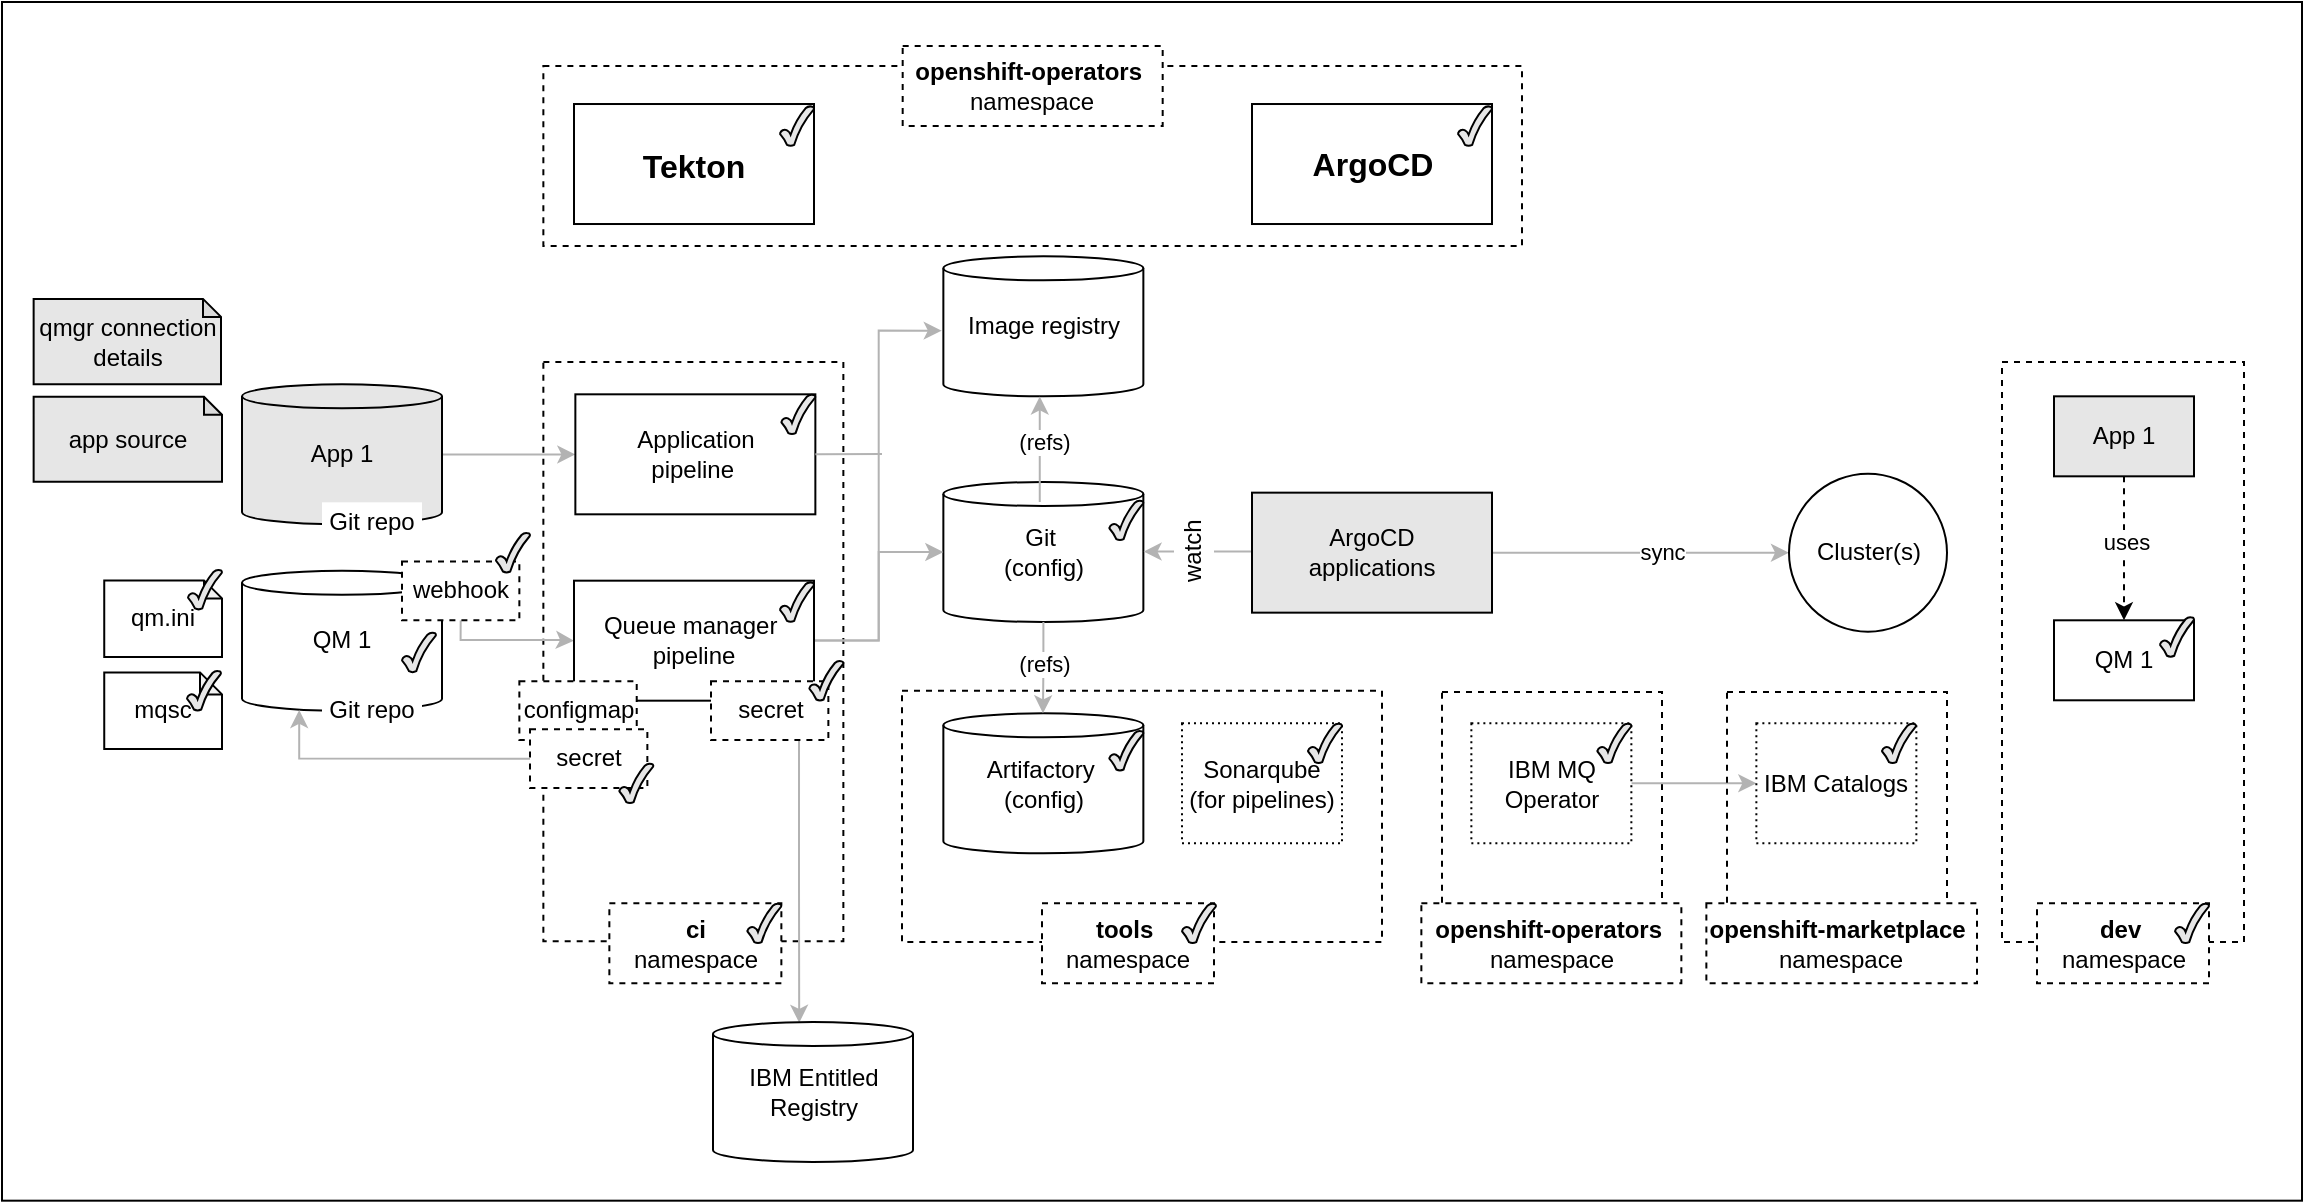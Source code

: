 <mxfile version="16.6.6" type="device"><diagram id="UTinChKDrVvf448LVd9W" name="Page-1"><mxGraphModel dx="119" dy="557" grid="1" gridSize="10" guides="1" tooltips="1" connect="1" arrows="1" fold="1" page="1" pageScale="1" pageWidth="827" pageHeight="1169" math="0" shadow="0"><root><mxCell id="0"/><mxCell id="1" parent="0"/><mxCell id="7EbdtZ1wX-9lele891Sm-1" value="" style="rounded=0;whiteSpace=wrap;html=1;strokeWidth=1;fillColor=none;labelBorderColor=none;labelBackgroundColor=#E6E6E6;" parent="1" vertex="1"><mxGeometry x="1310" y="700" width="1150" height="599.34" as="geometry"/></mxCell><mxCell id="pC6Pr4sY8DL3rVnmXE86-1" value="" style="rounded=0;whiteSpace=wrap;html=1;fillColor=none;dashed=1;" parent="1" vertex="1"><mxGeometry x="1580.68" y="732" width="489.32" height="90" as="geometry"/></mxCell><mxCell id="nMPC3mPah6r8PmS-MzH5-1" value="" style="rounded=0;whiteSpace=wrap;html=1;fillColor=none;dashed=1;" parent="1" vertex="1"><mxGeometry x="1760" y="1044.33" width="240" height="125.67" as="geometry"/></mxCell><mxCell id="NAWqDlOEye6jGbW9zt98-1" value="" style="rounded=0;whiteSpace=wrap;html=1;strokeWidth=1;fontSize=12;fontColor=#000000;fillColor=none;" parent="1" vertex="1"><mxGeometry x="1596" y="751.01" width="120" height="60" as="geometry"/></mxCell><mxCell id="NAWqDlOEye6jGbW9zt98-2" value="" style="rounded=0;whiteSpace=wrap;html=1;strokeWidth=1;fontSize=12;fontColor=#000000;fillColor=none;" parent="1" vertex="1"><mxGeometry x="1935" y="751.01" width="120" height="60" as="geometry"/></mxCell><mxCell id="Jk9uCM5dDqmdFH6WGkGJ-2" value="" style="rounded=0;whiteSpace=wrap;html=1;fillColor=none;dashed=1;" parent="1" vertex="1"><mxGeometry x="1580.68" y="880" width="150" height="289.66" as="geometry"/></mxCell><mxCell id="Jk9uCM5dDqmdFH6WGkGJ-3" value="" style="rounded=0;whiteSpace=wrap;html=1;fillColor=none;dashed=1;" parent="1" vertex="1"><mxGeometry x="2310" y="880" width="121" height="290" as="geometry"/></mxCell><mxCell id="7EbdtZ1wX-9lele891Sm-3" value="Image registry" style="shape=cylinder2;whiteSpace=wrap;html=1;boundedLbl=1;backgroundOutline=1;size=6.0;strokeWidth=1;fillColor=#ffffff;fontSize=12;fontColor=#000000;" parent="1" vertex="1"><mxGeometry x="1780.68" y="827.16" width="100" height="70" as="geometry"/></mxCell><mxCell id="7EbdtZ1wX-9lele891Sm-4" style="edgeStyle=orthogonalEdgeStyle;rounded=0;orthogonalLoop=1;jettySize=auto;html=1;entryX=-0.008;entryY=0.531;entryDx=0;entryDy=0;entryPerimeter=0;strokeColor=#B3B3B3;fontSize=12;fontColor=#000000;" parent="1" source="7EbdtZ1wX-9lele891Sm-2" target="7EbdtZ1wX-9lele891Sm-3" edge="1"><mxGeometry relative="1" as="geometry"/></mxCell><mxCell id="7EbdtZ1wX-9lele891Sm-5" value="Git&amp;nbsp;&lt;br&gt;(config)" style="shape=cylinder2;whiteSpace=wrap;html=1;boundedLbl=1;backgroundOutline=1;size=6.0;strokeWidth=1;fontSize=12;fontColor=#000000;fillColor=none;" parent="1" vertex="1"><mxGeometry x="1780.68" y="940.0" width="100" height="70" as="geometry"/></mxCell><mxCell id="7EbdtZ1wX-9lele891Sm-6" style="edgeStyle=orthogonalEdgeStyle;rounded=0;orthogonalLoop=1;jettySize=auto;html=1;strokeColor=#B3B3B3;fontSize=12;fontColor=#000000;" parent="1" source="7EbdtZ1wX-9lele891Sm-2" target="7EbdtZ1wX-9lele891Sm-5" edge="1"><mxGeometry relative="1" as="geometry"/></mxCell><mxCell id="7EbdtZ1wX-9lele891Sm-7" style="edgeStyle=orthogonalEdgeStyle;rounded=0;orthogonalLoop=1;jettySize=auto;html=1;strokeColor=#B3B3B3;fontSize=12;fontColor=#000000;entryX=1.001;entryY=0.497;entryDx=0;entryDy=0;entryPerimeter=0;" parent="1" source="7EbdtZ1wX-9lele891Sm-9" target="7EbdtZ1wX-9lele891Sm-5" edge="1"><mxGeometry relative="1" as="geometry"><mxPoint x="1870" y="975" as="targetPoint"/><Array as="points"><mxPoint x="1888" y="975"/></Array></mxGeometry></mxCell><mxCell id="uUtcWR_pwqHPvkWtNcrW-5" style="edgeStyle=orthogonalEdgeStyle;rounded=0;orthogonalLoop=1;jettySize=auto;html=1;strokeColor=#B3B3B3;" parent="1" source="7EbdtZ1wX-9lele891Sm-9" target="7EbdtZ1wX-9lele891Sm-10" edge="1"><mxGeometry relative="1" as="geometry"/></mxCell><mxCell id="uUtcWR_pwqHPvkWtNcrW-6" value="sync" style="edgeLabel;html=1;align=center;verticalAlign=middle;resizable=0;points=[];" parent="uUtcWR_pwqHPvkWtNcrW-5" vertex="1" connectable="0"><mxGeometry x="0.232" y="-1" relative="1" as="geometry"><mxPoint x="-6.39" y="-2" as="offset"/></mxGeometry></mxCell><mxCell id="7EbdtZ1wX-9lele891Sm-9" value="ArgoCD&lt;br&gt;applications" style="rounded=0;whiteSpace=wrap;html=1;strokeWidth=1;fontSize=12;fontColor=#000000;fillColor=#E6E6E6;" parent="1" vertex="1"><mxGeometry x="1935" y="945.33" width="120" height="60" as="geometry"/></mxCell><mxCell id="7EbdtZ1wX-9lele891Sm-10" value="Cluster(s)" style="ellipse;whiteSpace=wrap;html=1;aspect=fixed;strokeWidth=1;fillColor=#ffffff;fontSize=12;fontColor=#000000;" parent="1" vertex="1"><mxGeometry x="2203.5" y="935.83" width="79" height="79" as="geometry"/></mxCell><mxCell id="7EbdtZ1wX-9lele891Sm-12" value="Tekton" style="text;html=1;strokeColor=none;align=center;verticalAlign=middle;whiteSpace=wrap;rounded=0;fontSize=16;fontColor=#000000;fontStyle=1;" parent="1" vertex="1"><mxGeometry x="1635.68" y="772" width="40" height="20" as="geometry"/></mxCell><mxCell id="7EbdtZ1wX-9lele891Sm-13" value="ArgoCD" style="text;html=1;strokeColor=none;align=center;verticalAlign=middle;whiteSpace=wrap;rounded=0;fontSize=16;fontColor=#000000;fontStyle=1;" parent="1" vertex="1"><mxGeometry x="1950.75" y="771.01" width="88.5" height="20" as="geometry"/></mxCell><mxCell id="7EbdtZ1wX-9lele891Sm-15" value="Artifactory&amp;nbsp;&lt;br&gt;(config)" style="shape=cylinder2;whiteSpace=wrap;html=1;boundedLbl=1;backgroundOutline=1;size=6.0;strokeWidth=1;fontSize=12;fontColor=#000000;labelBackgroundColor=none;fillColor=none;" parent="1" vertex="1"><mxGeometry x="1780.68" y="1055.66" width="100" height="70" as="geometry"/></mxCell><mxCell id="7EbdtZ1wX-9lele891Sm-17" style="edgeStyle=orthogonalEdgeStyle;rounded=0;orthogonalLoop=1;jettySize=auto;html=1;startArrow=none;endArrow=classic;strokeColor=#B3B3B3;fontFamily=Helvetica;fontColor=#000000;fontSize=12;endFill=1;entryX=0.498;entryY=0;entryDx=0;entryDy=0;entryPerimeter=0;" parent="1" source="7EbdtZ1wX-9lele891Sm-5" target="7EbdtZ1wX-9lele891Sm-15" edge="1"><mxGeometry relative="1" as="geometry"><mxPoint x="1830.68" y="1045.66" as="targetPoint"/></mxGeometry></mxCell><mxCell id="7EbdtZ1wX-9lele891Sm-18" value="&amp;nbsp;(refs)&amp;nbsp;" style="edgeLabel;html=1;align=center;verticalAlign=middle;resizable=0;points=[];fontFamily=Helvetica;fontColor=#000000;" parent="7EbdtZ1wX-9lele891Sm-17" vertex="1" connectable="0"><mxGeometry x="0.659" relative="1" as="geometry"><mxPoint x="0.2" y="-17.18" as="offset"/></mxGeometry></mxCell><mxCell id="7EbdtZ1wX-9lele891Sm-19" style="edgeStyle=orthogonalEdgeStyle;rounded=0;orthogonalLoop=1;jettySize=auto;html=1;entryX=0;entryY=0.5;entryDx=0;entryDy=0;fillColor=#f5f5f5;strokeColor=#B3B3B3;exitX=0.5;exitY=1;exitDx=0;exitDy=0;" parent="1" source="b6R_iBbxvuWY6ZgcWjGZ-8" target="7EbdtZ1wX-9lele891Sm-2" edge="1"><mxGeometry relative="1" as="geometry"><Array as="points"><mxPoint x="1539" y="1019"/><mxPoint x="1589" y="1019"/></Array></mxGeometry></mxCell><mxCell id="7EbdtZ1wX-9lele891Sm-20" value="QM 1" style="shape=cylinder2;whiteSpace=wrap;html=1;boundedLbl=1;backgroundOutline=1;size=6.0;strokeWidth=1;fontSize=12;fontColor=#000000;fillColor=#FFFFFF;" parent="1" vertex="1"><mxGeometry x="1430" y="984.33" width="100" height="70" as="geometry"/></mxCell><mxCell id="7EbdtZ1wX-9lele891Sm-34" style="edgeStyle=orthogonalEdgeStyle;rounded=0;orthogonalLoop=1;jettySize=auto;html=1;fillColor=#f5f5f5;strokeColor=#b3b3b3;" parent="1" source="7EbdtZ1wX-9lele891Sm-22" target="7EbdtZ1wX-9lele891Sm-33" edge="1"><mxGeometry relative="1" as="geometry"><Array as="points"><mxPoint x="1580" y="926"/><mxPoint x="1580" y="926"/></Array></mxGeometry></mxCell><mxCell id="7EbdtZ1wX-9lele891Sm-22" value="App 1" style="shape=cylinder2;whiteSpace=wrap;html=1;boundedLbl=1;backgroundOutline=1;size=6.0;strokeWidth=1;fontSize=12;fontColor=#000000;fillColor=#E6E6E6;" parent="1" vertex="1"><mxGeometry x="1430" y="891.16" width="100" height="70" as="geometry"/></mxCell><mxCell id="7EbdtZ1wX-9lele891Sm-23" value="qmgr connection details" style="shape=note;whiteSpace=wrap;html=1;backgroundOutline=1;darkOpacity=0.05;size=9;fillColor=#E6E6E6;" parent="1" vertex="1"><mxGeometry x="1325.82" y="848.45" width="93.68" height="42.71" as="geometry"/></mxCell><mxCell id="7EbdtZ1wX-9lele891Sm-24" value="Git repo" style="text;html=1;align=center;verticalAlign=middle;whiteSpace=wrap;rounded=0;fillColor=#ffffff;" parent="1" vertex="1"><mxGeometry x="1470" y="950.16" width="50" height="20" as="geometry"/></mxCell><mxCell id="7EbdtZ1wX-9lele891Sm-25" value="mqsc" style="shape=note;whiteSpace=wrap;html=1;backgroundOutline=1;darkOpacity=0.05;size=11;fillColor=#FFFFFF;" parent="1" vertex="1"><mxGeometry x="1361.12" y="1035.19" width="58.878" height="38.273" as="geometry"/></mxCell><mxCell id="7EbdtZ1wX-9lele891Sm-26" value="qm.ini" style="shape=note;whiteSpace=wrap;html=1;backgroundOutline=1;darkOpacity=0.05;size=9;fillColor=#FFFFFF;" parent="1" vertex="1"><mxGeometry x="1361.122" y="989.19" width="58.878" height="38.273" as="geometry"/></mxCell><mxCell id="7EbdtZ1wX-9lele891Sm-27" value="app source" style="shape=note;whiteSpace=wrap;html=1;backgroundOutline=1;darkOpacity=0.05;size=9;fillColor=#E6E6E6;" parent="1" vertex="1"><mxGeometry x="1325.82" y="897.37" width="94.18" height="42.5" as="geometry"/></mxCell><mxCell id="7EbdtZ1wX-9lele891Sm-28" value="QM 1" style="rounded=0;whiteSpace=wrap;html=1;fillColor=#FFFFFF;" parent="1" vertex="1"><mxGeometry x="2336" y="1009.15" width="70" height="40" as="geometry"/></mxCell><mxCell id="7EbdtZ1wX-9lele891Sm-29" style="edgeStyle=orthogonalEdgeStyle;rounded=0;orthogonalLoop=1;jettySize=auto;html=1;dashed=1;" parent="1" source="7EbdtZ1wX-9lele891Sm-31" target="7EbdtZ1wX-9lele891Sm-28" edge="1"><mxGeometry relative="1" as="geometry"/></mxCell><mxCell id="7EbdtZ1wX-9lele891Sm-30" value="uses" style="edgeLabel;html=1;align=center;verticalAlign=middle;resizable=0;points=[];" parent="7EbdtZ1wX-9lele891Sm-29" vertex="1" connectable="0"><mxGeometry x="-0.088" y="1" relative="1" as="geometry"><mxPoint as="offset"/></mxGeometry></mxCell><mxCell id="7EbdtZ1wX-9lele891Sm-31" value="App 1" style="rounded=0;whiteSpace=wrap;html=1;fillColor=#E6E6E6;" parent="1" vertex="1"><mxGeometry x="2336" y="897.16" width="70" height="40" as="geometry"/></mxCell><mxCell id="7EbdtZ1wX-9lele891Sm-33" value="Application &lt;br&gt;pipeline&amp;nbsp;" style="rounded=0;whiteSpace=wrap;html=1;strokeWidth=1;fontSize=12;fontColor=#000000;fillColor=none;" parent="1" vertex="1"><mxGeometry x="1596.68" y="896.16" width="120" height="60" as="geometry"/></mxCell><mxCell id="7EbdtZ1wX-9lele891Sm-14" value="watch" style="text;html=1;strokeColor=none;align=center;verticalAlign=middle;whiteSpace=wrap;rounded=0;fontSize=12;rotation=-90;fillColor=#ffffff;" parent="1" vertex="1"><mxGeometry x="1886" y="964.33" width="40" height="20" as="geometry"/></mxCell><mxCell id="7EbdtZ1wX-9lele891Sm-37" style="edgeStyle=orthogonalEdgeStyle;rounded=0;orthogonalLoop=1;jettySize=auto;html=1;startArrow=none;endArrow=classic;strokeColor=#B3B3B3;fontFamily=Helvetica;fontColor=#000000;fontSize=12;endFill=1;entryX=0.482;entryY=1.001;entryDx=0;entryDy=0;entryPerimeter=0;exitX=0.482;exitY=0.143;exitDx=0;exitDy=0;exitPerimeter=0;" parent="1" source="7EbdtZ1wX-9lele891Sm-5" target="7EbdtZ1wX-9lele891Sm-3" edge="1"><mxGeometry relative="1" as="geometry"><mxPoint x="1840.48" y="1065.66" as="targetPoint"/><mxPoint x="1829" y="940" as="sourcePoint"/></mxGeometry></mxCell><mxCell id="7EbdtZ1wX-9lele891Sm-38" value="&amp;nbsp;(refs)&amp;nbsp;" style="edgeLabel;html=1;align=center;verticalAlign=middle;resizable=0;points=[];fontFamily=Helvetica;fontColor=#000000;" parent="7EbdtZ1wX-9lele891Sm-37" vertex="1" connectable="0"><mxGeometry x="0.659" relative="1" as="geometry"><mxPoint x="1.8" y="13.88" as="offset"/></mxGeometry></mxCell><mxCell id="Jk9uCM5dDqmdFH6WGkGJ-4" value="&lt;b&gt;ci&lt;/b&gt; &lt;br&gt;namespace" style="text;html=1;align=center;verticalAlign=middle;whiteSpace=wrap;rounded=0;dashed=1;labelBackgroundColor=none;strokeColor=#000000;fillColor=#ffffff;" parent="1" vertex="1"><mxGeometry x="1613.68" y="1150.66" width="86" height="40" as="geometry"/></mxCell><mxCell id="NAWqDlOEye6jGbW9zt98-3" value="&lt;b&gt;dev&lt;/b&gt;&amp;nbsp;&lt;br&gt;namespace" style="text;html=1;align=center;verticalAlign=middle;whiteSpace=wrap;rounded=0;dashed=1;labelBackgroundColor=none;strokeColor=#000000;fillColor=#ffffff;" parent="1" vertex="1"><mxGeometry x="2327.5" y="1150.66" width="86" height="40" as="geometry"/></mxCell><mxCell id="nMPC3mPah6r8PmS-MzH5-2" value="&lt;b&gt;tools&lt;/b&gt;&amp;nbsp;&lt;br&gt;namespace" style="text;html=1;align=center;verticalAlign=middle;whiteSpace=wrap;rounded=0;dashed=1;labelBackgroundColor=none;strokeColor=#000000;fillColor=#ffffff;" parent="1" vertex="1"><mxGeometry x="1830" y="1150.66" width="86" height="40" as="geometry"/></mxCell><mxCell id="iSr1FxoObjYm5_AKLZpw-1" value="Sonarqube&lt;br&gt;(for pipelines)" style="rounded=0;whiteSpace=wrap;html=1;strokeWidth=1;fontSize=12;fontColor=#000000;dashed=1;dashPattern=1 2;fillColor=none;" parent="1" vertex="1"><mxGeometry x="1900" y="1060.66" width="80" height="60" as="geometry"/></mxCell><mxCell id="7EbdtZ1wX-9lele891Sm-2" value="Queue manager&amp;nbsp;&lt;br&gt;pipeline" style="rounded=0;whiteSpace=wrap;html=1;strokeWidth=1;fontSize=12;fontColor=#000000;fillColor=none;" parent="1" vertex="1"><mxGeometry x="1596" y="989.34" width="120" height="60" as="geometry"/></mxCell><mxCell id="F3B-IeDooN-zGBDn68_g-2" value="" style="verticalLabelPosition=bottom;verticalAlign=top;html=1;shape=mxgraph.basic.tick;fillColor=#E6E6E6;" parent="1" vertex="1"><mxGeometry x="1699" y="752" width="17" height="20" as="geometry"/></mxCell><mxCell id="F3B-IeDooN-zGBDn68_g-3" value="" style="verticalLabelPosition=bottom;verticalAlign=top;html=1;shape=mxgraph.basic.tick;fillColor=#E6E6E6;" parent="1" vertex="1"><mxGeometry x="2038" y="752" width="17" height="20" as="geometry"/></mxCell><mxCell id="F3B-IeDooN-zGBDn68_g-5" value="" style="verticalLabelPosition=bottom;verticalAlign=top;html=1;shape=mxgraph.basic.tick;fillColor=#E6E6E6;" parent="1" vertex="1"><mxGeometry x="1863.68" y="949.16" width="17" height="20" as="geometry"/></mxCell><mxCell id="F3B-IeDooN-zGBDn68_g-6" value="" style="verticalLabelPosition=bottom;verticalAlign=top;html=1;shape=mxgraph.basic.tick;fillColor=#E6E6E6;" parent="1" vertex="1"><mxGeometry x="1682.68" y="1150.66" width="17" height="20" as="geometry"/></mxCell><mxCell id="F3B-IeDooN-zGBDn68_g-7" value="" style="verticalLabelPosition=bottom;verticalAlign=top;html=1;shape=mxgraph.basic.tick;fillColor=#E6E6E6;" parent="1" vertex="1"><mxGeometry x="1900" y="1150.66" width="17" height="20" as="geometry"/></mxCell><mxCell id="F3B-IeDooN-zGBDn68_g-8" value="" style="verticalLabelPosition=bottom;verticalAlign=top;html=1;shape=mxgraph.basic.tick;fillColor=#E6E6E6;" parent="1" vertex="1"><mxGeometry x="2396.5" y="1150.66" width="17" height="20" as="geometry"/></mxCell><mxCell id="b6R_iBbxvuWY6ZgcWjGZ-1" value="" style="verticalLabelPosition=bottom;verticalAlign=top;html=1;shape=mxgraph.basic.tick;fillColor=#E6E6E6;" parent="1" vertex="1"><mxGeometry x="1699.68" y="896.16" width="17" height="20" as="geometry"/></mxCell><mxCell id="b6R_iBbxvuWY6ZgcWjGZ-2" value="" style="verticalLabelPosition=bottom;verticalAlign=top;html=1;shape=mxgraph.basic.tick;fillColor=#E6E6E6;" parent="1" vertex="1"><mxGeometry x="1699" y="990" width="17" height="20" as="geometry"/></mxCell><mxCell id="b6R_iBbxvuWY6ZgcWjGZ-3" value="" style="verticalLabelPosition=bottom;verticalAlign=top;html=1;shape=mxgraph.basic.tick;fillColor=#E6E6E6;" parent="1" vertex="1"><mxGeometry x="1863.68" y="1064.33" width="17" height="20" as="geometry"/></mxCell><mxCell id="b6R_iBbxvuWY6ZgcWjGZ-5" value="" style="verticalLabelPosition=bottom;verticalAlign=top;html=1;shape=mxgraph.basic.tick;fillColor=#E6E6E6;" parent="1" vertex="1"><mxGeometry x="1963" y="1060.66" width="17" height="20" as="geometry"/></mxCell><mxCell id="7EbdtZ1wX-9lele891Sm-32" value="Git repo" style="text;html=1;align=center;verticalAlign=middle;whiteSpace=wrap;rounded=0;fillColor=#ffffff;" parent="1" vertex="1"><mxGeometry x="1470" y="1044.33" width="50" height="20" as="geometry"/></mxCell><mxCell id="b6R_iBbxvuWY6ZgcWjGZ-8" value="webhook" style="rounded=0;whiteSpace=wrap;html=1;dashed=1;fillColor=#FFFFFF;" parent="1" vertex="1"><mxGeometry x="1510" y="979.81" width="58.68" height="29.34" as="geometry"/></mxCell><mxCell id="b6R_iBbxvuWY6ZgcWjGZ-9" value="configmap" style="rounded=0;whiteSpace=wrap;html=1;dashed=1;fillColor=#FFFFFF;" parent="1" vertex="1"><mxGeometry x="1568.68" y="1039.66" width="58.68" height="29.34" as="geometry"/></mxCell><mxCell id="b6R_iBbxvuWY6ZgcWjGZ-10" value="secret" style="rounded=0;whiteSpace=wrap;html=1;dashed=1;fillColor=#FFFFFF;" parent="1" vertex="1"><mxGeometry x="1574" y="1063.66" width="58.68" height="29.34" as="geometry"/></mxCell><mxCell id="b6R_iBbxvuWY6ZgcWjGZ-11" value="" style="rounded=0;whiteSpace=wrap;html=1;fillColor=none;dashed=1;" parent="1" vertex="1"><mxGeometry x="2030" y="1044.99" width="110" height="125.67" as="geometry"/></mxCell><mxCell id="b6R_iBbxvuWY6ZgcWjGZ-12" value="&lt;b&gt;openshift-operators&lt;/b&gt;&amp;nbsp;&lt;br&gt;namespace" style="text;html=1;align=center;verticalAlign=middle;whiteSpace=wrap;rounded=0;dashed=1;labelBackgroundColor=none;strokeColor=#000000;fillColor=#ffffff;" parent="1" vertex="1"><mxGeometry x="2019.68" y="1150.66" width="130" height="40" as="geometry"/></mxCell><mxCell id="uUtcWR_pwqHPvkWtNcrW-7" style="edgeStyle=orthogonalEdgeStyle;rounded=0;orthogonalLoop=1;jettySize=auto;html=1;entryX=0;entryY=0.5;entryDx=0;entryDy=0;strokeColor=#B3B3B3;" parent="1" source="b6R_iBbxvuWY6ZgcWjGZ-13" target="uUtcWR_pwqHPvkWtNcrW-4" edge="1"><mxGeometry relative="1" as="geometry"/></mxCell><mxCell id="b6R_iBbxvuWY6ZgcWjGZ-13" value="IBM MQ&lt;br&gt;Operator" style="rounded=0;whiteSpace=wrap;html=1;strokeWidth=1;fontSize=12;fontColor=#000000;dashed=1;dashPattern=1 2;fillColor=#FFFFFF;" parent="1" vertex="1"><mxGeometry x="2044.68" y="1060.66" width="80" height="60" as="geometry"/></mxCell><mxCell id="DagG4UCRHg5s3641elUG-1" style="edgeStyle=orthogonalEdgeStyle;rounded=0;orthogonalLoop=1;jettySize=auto;html=1;strokeColor=#B3B3B3;entryX=0.431;entryY=0.006;entryDx=0;entryDy=0;entryPerimeter=0;exitX=0.75;exitY=1;exitDx=0;exitDy=0;" parent="1" source="b6R_iBbxvuWY6ZgcWjGZ-18" target="b6R_iBbxvuWY6ZgcWjGZ-20" edge="1"><mxGeometry relative="1" as="geometry"><mxPoint x="1716" y="1093" as="sourcePoint"/></mxGeometry></mxCell><mxCell id="b6R_iBbxvuWY6ZgcWjGZ-18" value="secret" style="rounded=0;whiteSpace=wrap;html=1;dashed=1;fillColor=#FFFFFF;" parent="1" vertex="1"><mxGeometry x="1664.5" y="1039.66" width="58.68" height="29.34" as="geometry"/></mxCell><mxCell id="b6R_iBbxvuWY6ZgcWjGZ-20" value="IBM Entitled Registry" style="shape=cylinder2;whiteSpace=wrap;html=1;boundedLbl=1;backgroundOutline=1;size=6.0;strokeWidth=1;fontSize=12;fontColor=#000000;fillColor=#FFFFFF;" parent="1" vertex="1"><mxGeometry x="1665.5" y="1210" width="100" height="70" as="geometry"/></mxCell><mxCell id="pC6Pr4sY8DL3rVnmXE86-2" value="&lt;b&gt;openshift-operators&lt;/b&gt;&amp;nbsp;&lt;br&gt;namespace" style="text;html=1;align=center;verticalAlign=middle;whiteSpace=wrap;rounded=0;dashed=1;labelBackgroundColor=none;strokeColor=#000000;fillColor=#ffffff;" parent="1" vertex="1"><mxGeometry x="1760.34" y="722" width="130" height="40" as="geometry"/></mxCell><mxCell id="DagG4UCRHg5s3641elUG-3" style="edgeStyle=orthogonalEdgeStyle;rounded=0;orthogonalLoop=1;jettySize=auto;html=1;strokeColor=#B3B3B3;entryX=0.286;entryY=0.995;entryDx=0;entryDy=0;entryPerimeter=0;exitX=0;exitY=0.5;exitDx=0;exitDy=0;" parent="1" source="b6R_iBbxvuWY6ZgcWjGZ-10" target="7EbdtZ1wX-9lele891Sm-20" edge="1"><mxGeometry relative="1" as="geometry"><mxPoint x="1718.51" y="1103.0" as="sourcePoint"/><mxPoint x="1718.6" y="1220.42" as="targetPoint"/></mxGeometry></mxCell><mxCell id="uUtcWR_pwqHPvkWtNcrW-2" value="" style="rounded=0;whiteSpace=wrap;html=1;fillColor=none;dashed=1;" parent="1" vertex="1"><mxGeometry x="2172.5" y="1044.99" width="110" height="125.67" as="geometry"/></mxCell><mxCell id="uUtcWR_pwqHPvkWtNcrW-3" value="&lt;b&gt;openshift-marketplace&lt;/b&gt;&amp;nbsp;&lt;br&gt;namespace" style="text;html=1;align=center;verticalAlign=middle;whiteSpace=wrap;rounded=0;dashed=1;labelBackgroundColor=none;strokeColor=#000000;fillColor=#ffffff;" parent="1" vertex="1"><mxGeometry x="2162.18" y="1150.66" width="135.32" height="40" as="geometry"/></mxCell><mxCell id="uUtcWR_pwqHPvkWtNcrW-4" value="IBM Catalogs" style="rounded=0;whiteSpace=wrap;html=1;strokeWidth=1;fontSize=12;fontColor=#000000;dashed=1;dashPattern=1 2;fillColor=#FFFFFF;" parent="1" vertex="1"><mxGeometry x="2187.18" y="1060.66" width="80" height="60" as="geometry"/></mxCell><mxCell id="kigyyAPY2pOJAAazsAJP-2" value="" style="verticalLabelPosition=bottom;verticalAlign=top;html=1;shape=mxgraph.basic.tick;fillColor=#E6E6E6;" parent="1" vertex="1"><mxGeometry x="2107.68" y="1060.66" width="17" height="20" as="geometry"/></mxCell><mxCell id="kigyyAPY2pOJAAazsAJP-3" value="" style="verticalLabelPosition=bottom;verticalAlign=top;html=1;shape=mxgraph.basic.tick;fillColor=#E6E6E6;" parent="1" vertex="1"><mxGeometry x="2250" y="1060.66" width="17" height="20" as="geometry"/></mxCell><mxCell id="kigyyAPY2pOJAAazsAJP-4" value="" style="verticalLabelPosition=bottom;verticalAlign=top;html=1;shape=mxgraph.basic.tick;fillColor=#E6E6E6;" parent="1" vertex="1"><mxGeometry x="1510" y="1015.19" width="17" height="20" as="geometry"/></mxCell><mxCell id="kigyyAPY2pOJAAazsAJP-5" value="" style="verticalLabelPosition=bottom;verticalAlign=top;html=1;shape=mxgraph.basic.tick;fillColor=#E6E6E6;" parent="1" vertex="1"><mxGeometry x="1403" y="983.81" width="17" height="20" as="geometry"/></mxCell><mxCell id="kigyyAPY2pOJAAazsAJP-6" value="" style="verticalLabelPosition=bottom;verticalAlign=top;html=1;shape=mxgraph.basic.tick;fillColor=#E6E6E6;" parent="1" vertex="1"><mxGeometry x="1402.5" y="1034.33" width="17" height="20" as="geometry"/></mxCell><mxCell id="kigyyAPY2pOJAAazsAJP-7" value="" style="verticalLabelPosition=bottom;verticalAlign=top;html=1;shape=mxgraph.basic.tick;fillColor=#E6E6E6;" parent="1" vertex="1"><mxGeometry x="1557" y="965.33" width="17" height="20" as="geometry"/></mxCell><mxCell id="kigyyAPY2pOJAAazsAJP-8" value="" style="verticalLabelPosition=bottom;verticalAlign=top;html=1;shape=mxgraph.basic.tick;fillColor=#E6E6E6;" parent="1" vertex="1"><mxGeometry x="1713.68" y="1029.34" width="17" height="20" as="geometry"/></mxCell><mxCell id="kigyyAPY2pOJAAazsAJP-9" value="" style="verticalLabelPosition=bottom;verticalAlign=top;html=1;shape=mxgraph.basic.tick;fillColor=#E6E6E6;" parent="1" vertex="1"><mxGeometry x="1618.68" y="1080.66" width="17" height="20" as="geometry"/></mxCell><mxCell id="kigyyAPY2pOJAAazsAJP-11" value="" style="verticalLabelPosition=bottom;verticalAlign=top;html=1;shape=mxgraph.basic.tick;fillColor=#E6E6E6;" parent="1" vertex="1"><mxGeometry x="2389" y="1007.46" width="17" height="20" as="geometry"/></mxCell><mxCell id="8Xc8O0ZtgbHOvVeevCQj-1" value="" style="endArrow=none;html=1;rounded=0;exitX=1;exitY=0.5;exitDx=0;exitDy=0;strokeColor=#B3B3B3;" edge="1" parent="1" source="7EbdtZ1wX-9lele891Sm-33"><mxGeometry width="50" height="50" relative="1" as="geometry"><mxPoint x="1820" y="1000" as="sourcePoint"/><mxPoint x="1750" y="926" as="targetPoint"/></mxGeometry></mxCell></root></mxGraphModel></diagram></mxfile>